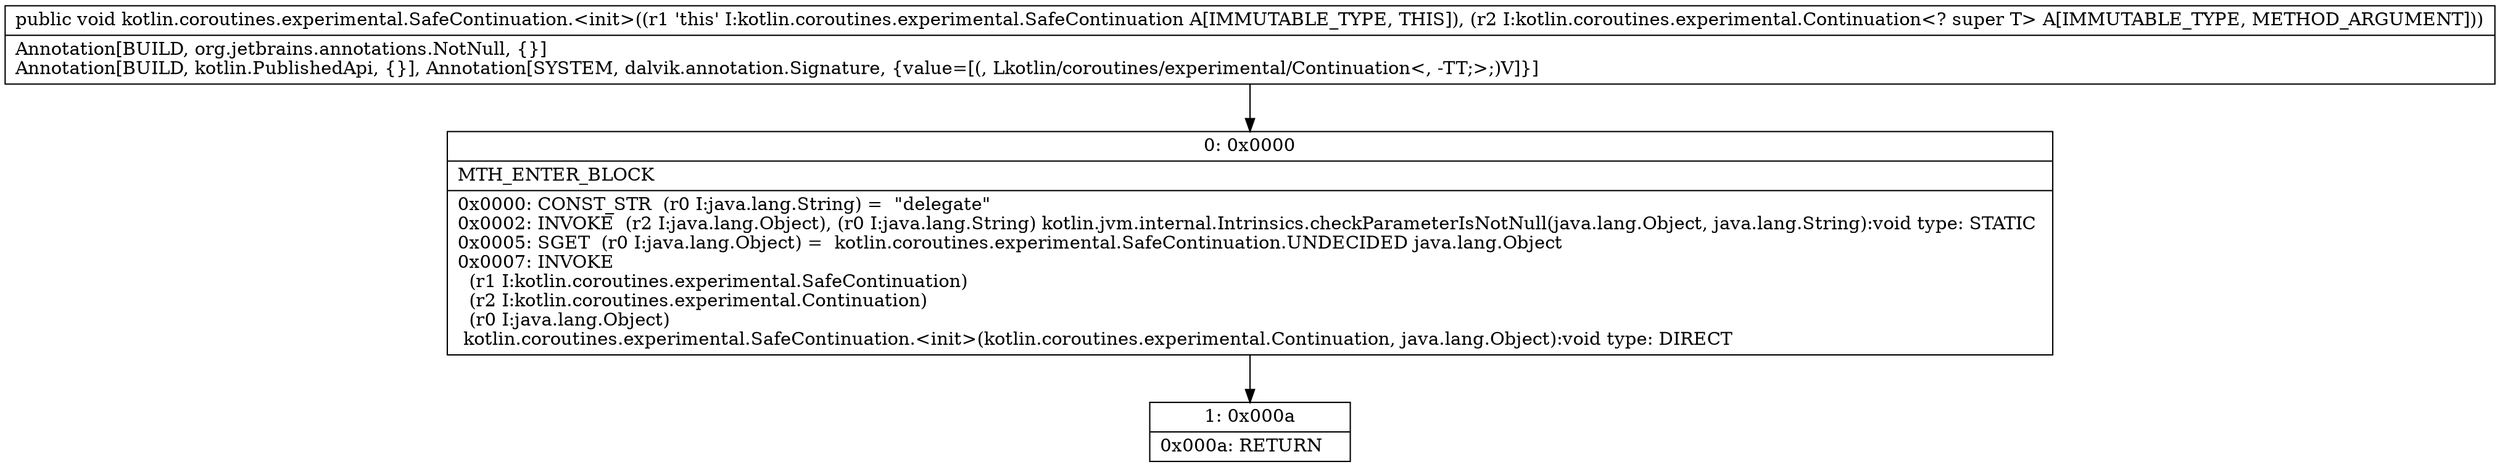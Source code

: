 digraph "CFG forkotlin.coroutines.experimental.SafeContinuation.\<init\>(Lkotlin\/coroutines\/experimental\/Continuation;)V" {
Node_0 [shape=record,label="{0\:\ 0x0000|MTH_ENTER_BLOCK\l|0x0000: CONST_STR  (r0 I:java.lang.String) =  \"delegate\" \l0x0002: INVOKE  (r2 I:java.lang.Object), (r0 I:java.lang.String) kotlin.jvm.internal.Intrinsics.checkParameterIsNotNull(java.lang.Object, java.lang.String):void type: STATIC \l0x0005: SGET  (r0 I:java.lang.Object) =  kotlin.coroutines.experimental.SafeContinuation.UNDECIDED java.lang.Object \l0x0007: INVOKE  \l  (r1 I:kotlin.coroutines.experimental.SafeContinuation)\l  (r2 I:kotlin.coroutines.experimental.Continuation)\l  (r0 I:java.lang.Object)\l kotlin.coroutines.experimental.SafeContinuation.\<init\>(kotlin.coroutines.experimental.Continuation, java.lang.Object):void type: DIRECT \l}"];
Node_1 [shape=record,label="{1\:\ 0x000a|0x000a: RETURN   \l}"];
MethodNode[shape=record,label="{public void kotlin.coroutines.experimental.SafeContinuation.\<init\>((r1 'this' I:kotlin.coroutines.experimental.SafeContinuation A[IMMUTABLE_TYPE, THIS]), (r2 I:kotlin.coroutines.experimental.Continuation\<? super T\> A[IMMUTABLE_TYPE, METHOD_ARGUMENT]))  | Annotation[BUILD, org.jetbrains.annotations.NotNull, \{\}]\lAnnotation[BUILD, kotlin.PublishedApi, \{\}], Annotation[SYSTEM, dalvik.annotation.Signature, \{value=[(, Lkotlin\/coroutines\/experimental\/Continuation\<, \-TT;\>;)V]\}]\l}"];
MethodNode -> Node_0;
Node_0 -> Node_1;
}

